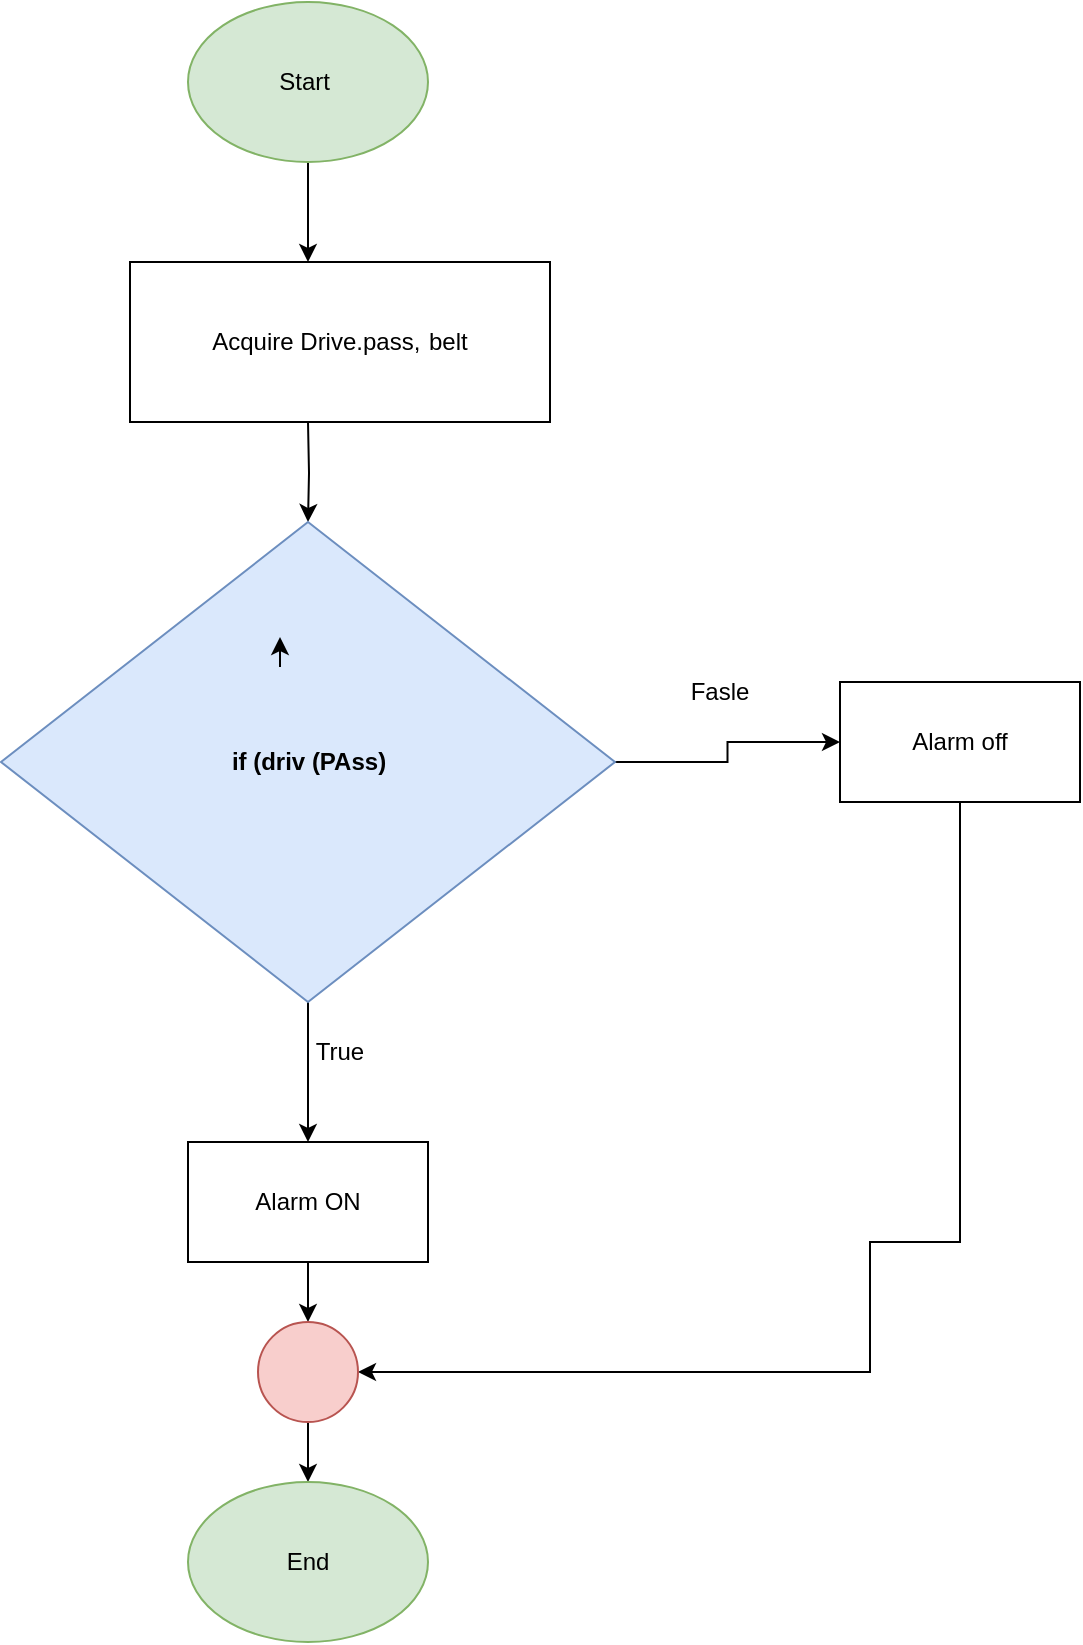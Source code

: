 <mxfile version="24.7.17">
  <diagram name="Page-1" id="0bqHVq1Fv5W45TvYdVPq">
    <mxGraphModel dx="794" dy="508" grid="1" gridSize="10" guides="1" tooltips="1" connect="1" arrows="1" fold="1" page="1" pageScale="1" pageWidth="827" pageHeight="1169" math="0" shadow="0">
      <root>
        <mxCell id="0" />
        <mxCell id="1" parent="0" />
        <mxCell id="NUiQqkiCnRwiUVuiuN8u-3" value="" style="edgeStyle=orthogonalEdgeStyle;rounded=0;orthogonalLoop=1;jettySize=auto;html=1;" edge="1" parent="1" source="NUiQqkiCnRwiUVuiuN8u-1">
          <mxGeometry relative="1" as="geometry">
            <mxPoint x="354" y="150" as="targetPoint" />
          </mxGeometry>
        </mxCell>
        <mxCell id="NUiQqkiCnRwiUVuiuN8u-1" value="Start&amp;nbsp;" style="ellipse;whiteSpace=wrap;html=1;fillColor=#d5e8d4;strokeColor=#82b366;" vertex="1" parent="1">
          <mxGeometry x="294" y="20" width="120" height="80" as="geometry" />
        </mxCell>
        <mxCell id="NUiQqkiCnRwiUVuiuN8u-5" value="" style="edgeStyle=orthogonalEdgeStyle;rounded=0;orthogonalLoop=1;jettySize=auto;html=1;" edge="1" parent="1" target="NUiQqkiCnRwiUVuiuN8u-4">
          <mxGeometry relative="1" as="geometry">
            <mxPoint x="354" y="230" as="sourcePoint" />
          </mxGeometry>
        </mxCell>
        <mxCell id="NUiQqkiCnRwiUVuiuN8u-7" value="" style="edgeStyle=orthogonalEdgeStyle;rounded=0;orthogonalLoop=1;jettySize=auto;html=1;" edge="1" parent="1" source="NUiQqkiCnRwiUVuiuN8u-4" target="NUiQqkiCnRwiUVuiuN8u-6">
          <mxGeometry relative="1" as="geometry" />
        </mxCell>
        <mxCell id="NUiQqkiCnRwiUVuiuN8u-14" value="" style="edgeStyle=orthogonalEdgeStyle;rounded=0;orthogonalLoop=1;jettySize=auto;html=1;" edge="1" parent="1" source="NUiQqkiCnRwiUVuiuN8u-4" target="NUiQqkiCnRwiUVuiuN8u-13">
          <mxGeometry relative="1" as="geometry" />
        </mxCell>
        <mxCell id="NUiQqkiCnRwiUVuiuN8u-4" value="if (driv (PAss)" style="rhombus;whiteSpace=wrap;html=1;fontStyle=1;fillColor=#dae8fc;strokeColor=#6c8ebf;" vertex="1" parent="1">
          <mxGeometry x="200.5" y="280" width="307" height="240" as="geometry" />
        </mxCell>
        <mxCell id="NUiQqkiCnRwiUVuiuN8u-17" value="" style="edgeStyle=orthogonalEdgeStyle;rounded=0;orthogonalLoop=1;jettySize=auto;html=1;" edge="1" parent="1" source="NUiQqkiCnRwiUVuiuN8u-6" target="NUiQqkiCnRwiUVuiuN8u-15">
          <mxGeometry relative="1" as="geometry">
            <Array as="points">
              <mxPoint x="680" y="640" />
              <mxPoint x="635" y="640" />
            </Array>
          </mxGeometry>
        </mxCell>
        <mxCell id="NUiQqkiCnRwiUVuiuN8u-6" value="Alarm off" style="rounded=0;whiteSpace=wrap;html=1;" vertex="1" parent="1">
          <mxGeometry x="620" y="360" width="120" height="60" as="geometry" />
        </mxCell>
        <mxCell id="NUiQqkiCnRwiUVuiuN8u-9" value="Fasle" style="text;html=1;align=center;verticalAlign=middle;whiteSpace=wrap;rounded=0;" vertex="1" parent="1">
          <mxGeometry x="530" y="350" width="60" height="30" as="geometry" />
        </mxCell>
        <mxCell id="NUiQqkiCnRwiUVuiuN8u-12" style="edgeStyle=orthogonalEdgeStyle;rounded=0;orthogonalLoop=1;jettySize=auto;html=1;exitX=0;exitY=0.75;exitDx=0;exitDy=0;entryX=0;entryY=0.25;entryDx=0;entryDy=0;" edge="1" parent="1">
          <mxGeometry relative="1" as="geometry">
            <mxPoint x="340" y="352.5" as="sourcePoint" />
            <mxPoint x="340" y="337.5" as="targetPoint" />
          </mxGeometry>
        </mxCell>
        <mxCell id="NUiQqkiCnRwiUVuiuN8u-18" value="" style="edgeStyle=orthogonalEdgeStyle;rounded=0;orthogonalLoop=1;jettySize=auto;html=1;" edge="1" parent="1" source="NUiQqkiCnRwiUVuiuN8u-13" target="NUiQqkiCnRwiUVuiuN8u-15">
          <mxGeometry relative="1" as="geometry" />
        </mxCell>
        <mxCell id="NUiQqkiCnRwiUVuiuN8u-13" value="Alarm ON" style="rounded=0;whiteSpace=wrap;html=1;" vertex="1" parent="1">
          <mxGeometry x="294" y="590" width="120" height="60" as="geometry" />
        </mxCell>
        <mxCell id="NUiQqkiCnRwiUVuiuN8u-19" value="" style="edgeStyle=orthogonalEdgeStyle;rounded=0;orthogonalLoop=1;jettySize=auto;html=1;" edge="1" parent="1" source="NUiQqkiCnRwiUVuiuN8u-15" target="NUiQqkiCnRwiUVuiuN8u-16">
          <mxGeometry relative="1" as="geometry" />
        </mxCell>
        <mxCell id="NUiQqkiCnRwiUVuiuN8u-15" value="" style="ellipse;whiteSpace=wrap;html=1;aspect=fixed;fillColor=#f8cecc;strokeColor=#b85450;" vertex="1" parent="1">
          <mxGeometry x="329" y="680" width="50" height="50" as="geometry" />
        </mxCell>
        <mxCell id="NUiQqkiCnRwiUVuiuN8u-16" value="End" style="ellipse;whiteSpace=wrap;html=1;fillColor=#d5e8d4;strokeColor=#82b366;" vertex="1" parent="1">
          <mxGeometry x="294" y="760" width="120" height="80" as="geometry" />
        </mxCell>
        <mxCell id="NUiQqkiCnRwiUVuiuN8u-20" value="True" style="text;html=1;align=center;verticalAlign=middle;whiteSpace=wrap;rounded=0;" vertex="1" parent="1">
          <mxGeometry x="340" y="530" width="60" height="30" as="geometry" />
        </mxCell>
        <mxCell id="NUiQqkiCnRwiUVuiuN8u-22" value="Acquire Drive.pass, ``belt" style="rounded=0;whiteSpace=wrap;html=1;" vertex="1" parent="1">
          <mxGeometry x="265" y="150" width="210" height="80" as="geometry" />
        </mxCell>
      </root>
    </mxGraphModel>
  </diagram>
</mxfile>
